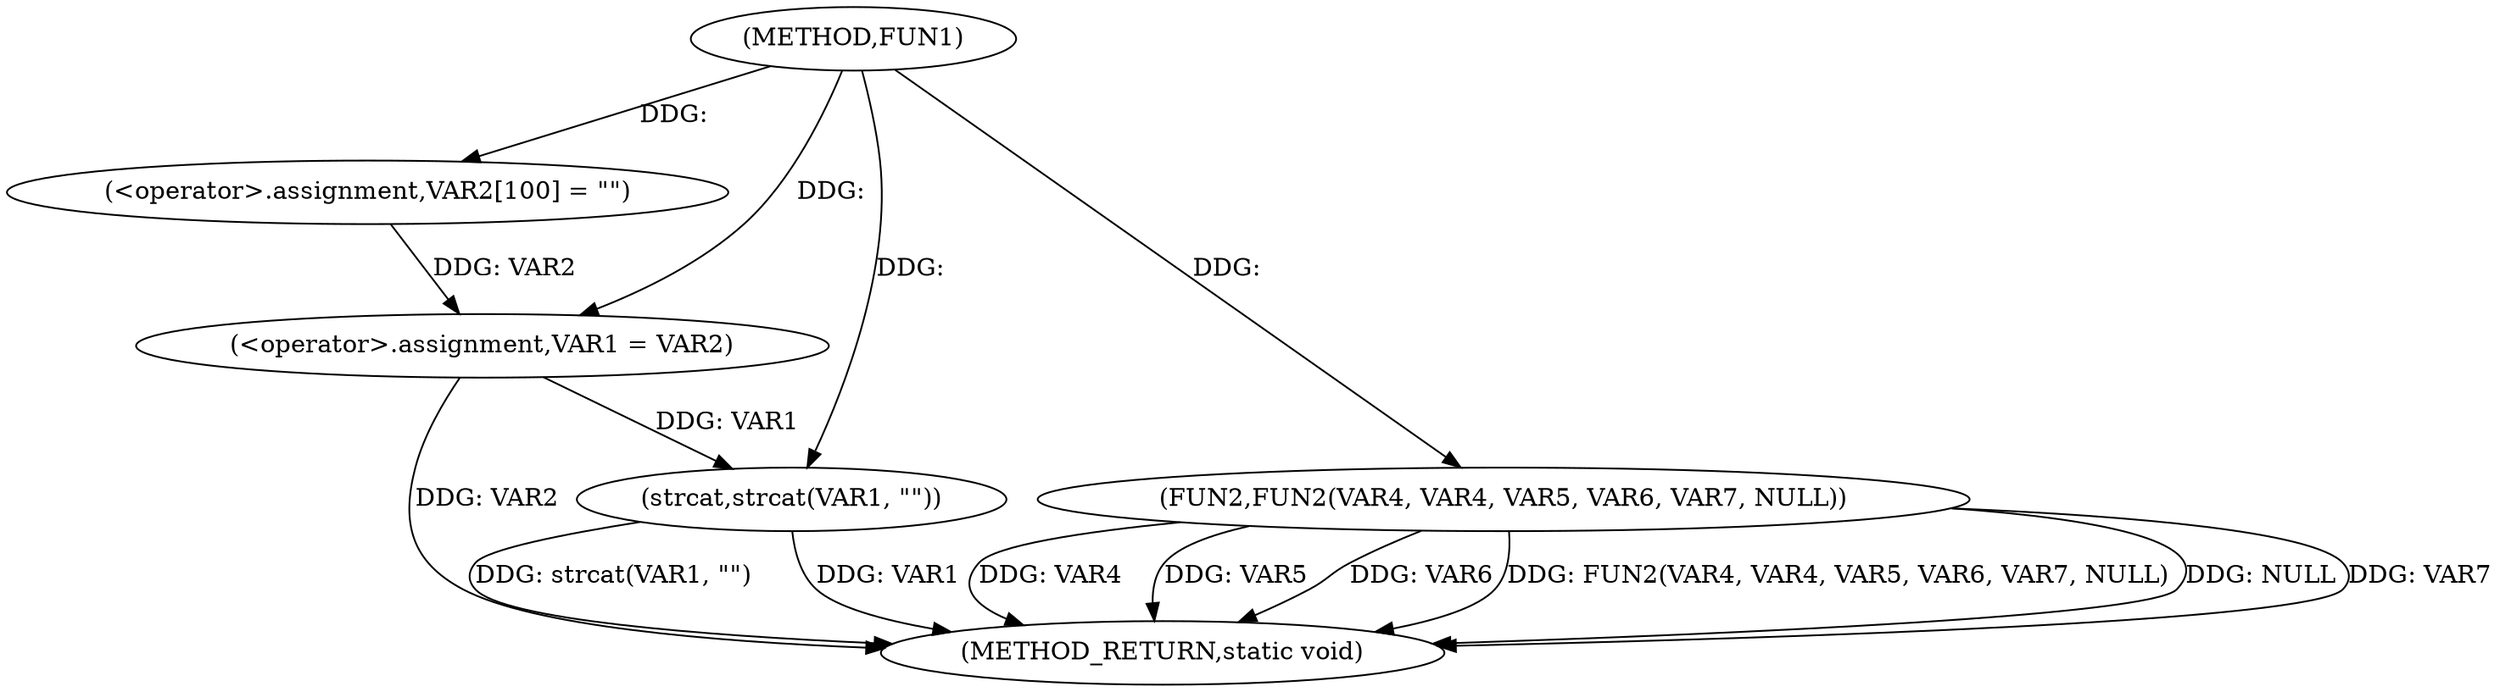 digraph FUN1 {  
"1000100" [label = "(METHOD,FUN1)" ]
"1000122" [label = "(METHOD_RETURN,static void)" ]
"1000104" [label = "(<operator>.assignment,VAR2[100] = \"\")" ]
"1000107" [label = "(<operator>.assignment,VAR1 = VAR2)" ]
"1000112" [label = "(strcat,strcat(VAR1, \"\"))" ]
"1000115" [label = "(FUN2,FUN2(VAR4, VAR4, VAR5, VAR6, VAR7, NULL))" ]
  "1000115" -> "1000122"  [ label = "DDG: VAR4"] 
  "1000115" -> "1000122"  [ label = "DDG: VAR5"] 
  "1000112" -> "1000122"  [ label = "DDG: strcat(VAR1, \"\")"] 
  "1000115" -> "1000122"  [ label = "DDG: VAR6"] 
  "1000107" -> "1000122"  [ label = "DDG: VAR2"] 
  "1000115" -> "1000122"  [ label = "DDG: FUN2(VAR4, VAR4, VAR5, VAR6, VAR7, NULL)"] 
  "1000115" -> "1000122"  [ label = "DDG: NULL"] 
  "1000112" -> "1000122"  [ label = "DDG: VAR1"] 
  "1000115" -> "1000122"  [ label = "DDG: VAR7"] 
  "1000100" -> "1000104"  [ label = "DDG: "] 
  "1000104" -> "1000107"  [ label = "DDG: VAR2"] 
  "1000100" -> "1000107"  [ label = "DDG: "] 
  "1000107" -> "1000112"  [ label = "DDG: VAR1"] 
  "1000100" -> "1000112"  [ label = "DDG: "] 
  "1000100" -> "1000115"  [ label = "DDG: "] 
}
